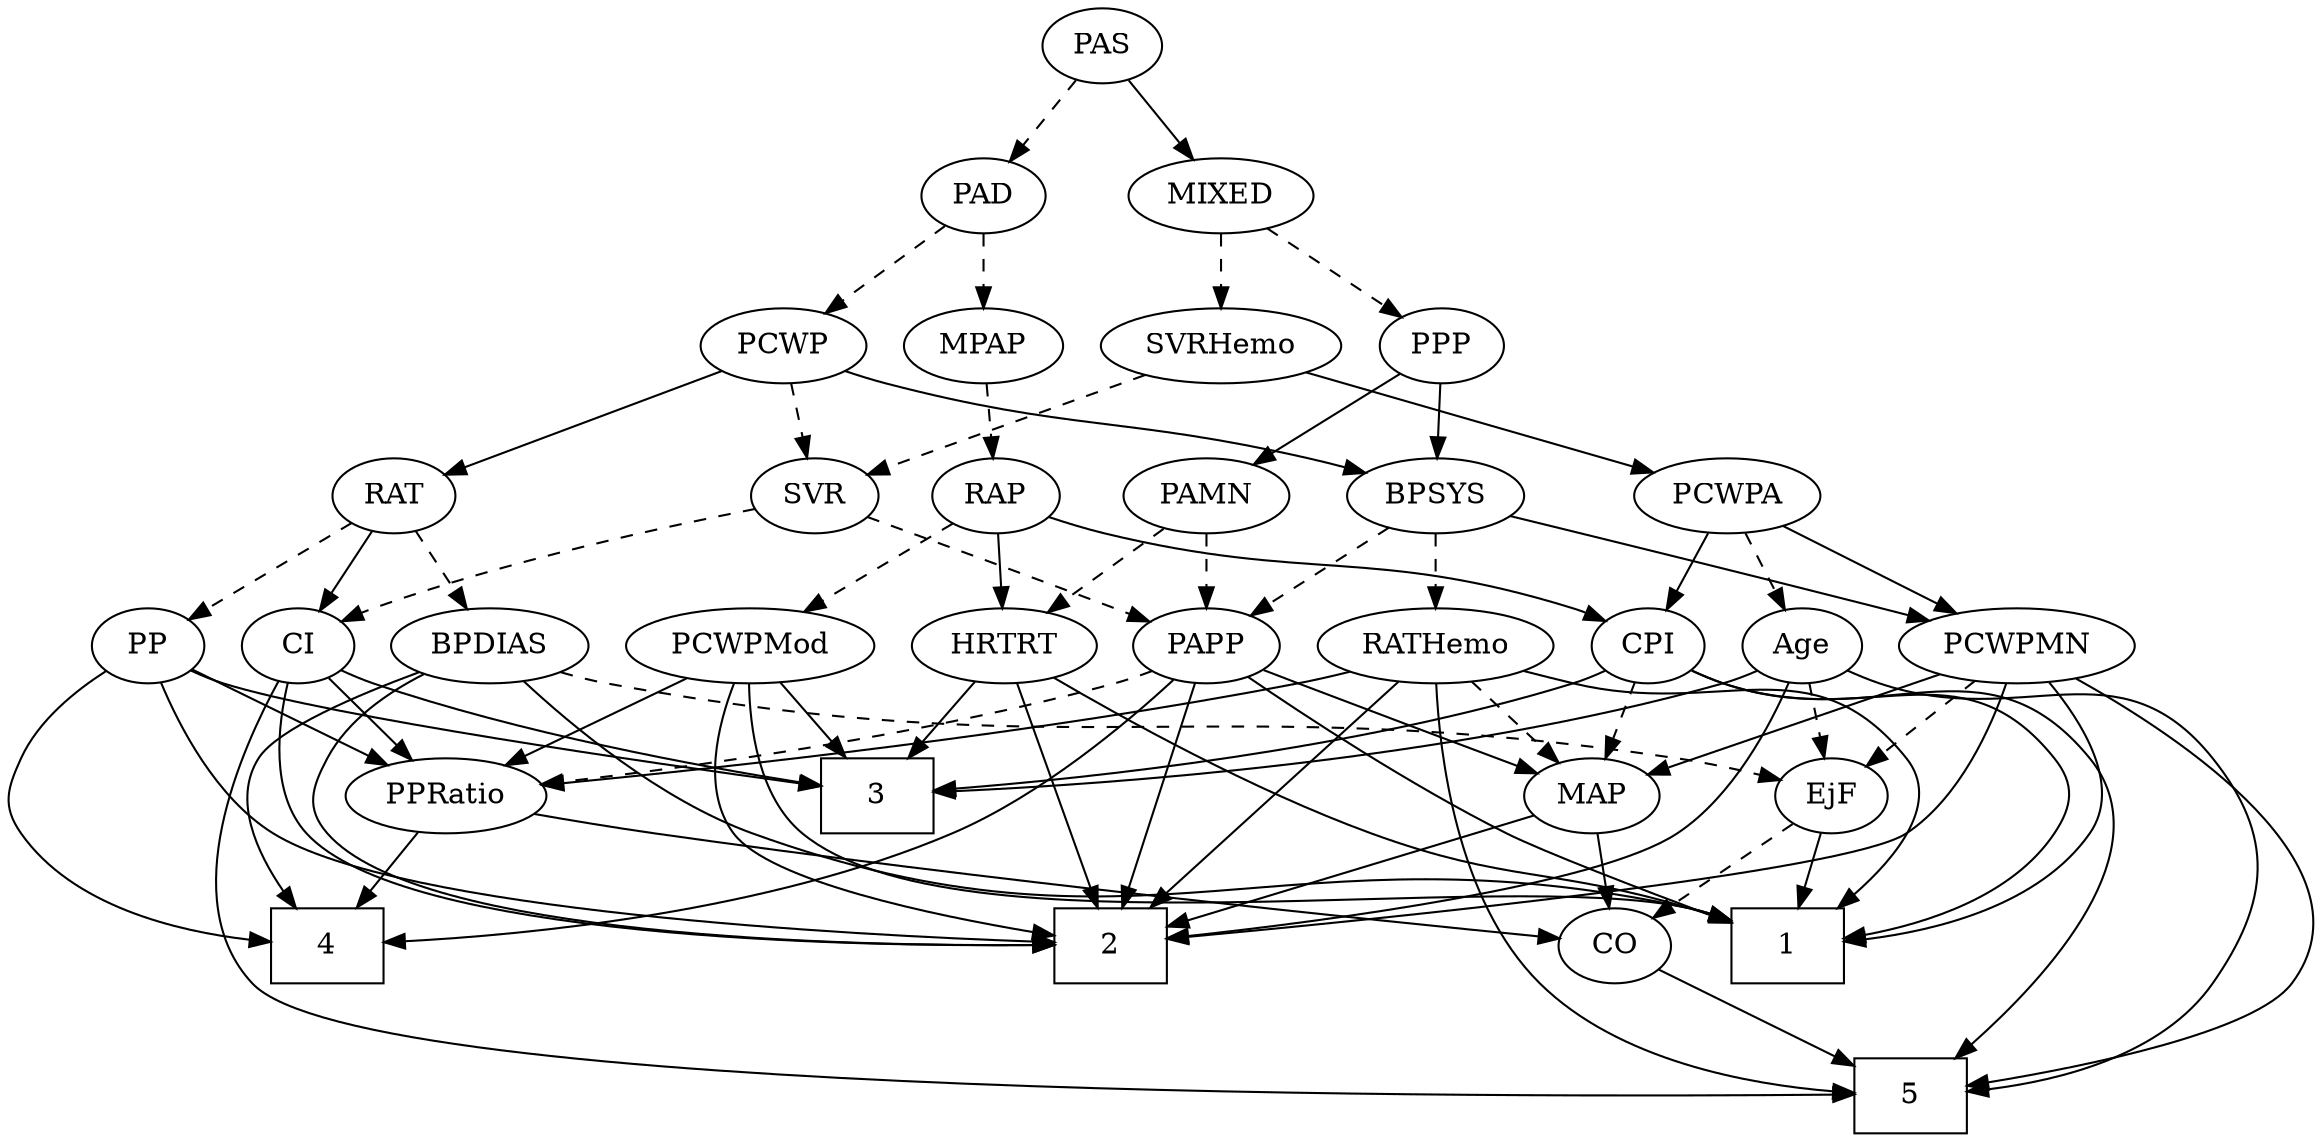 strict digraph {
	graph [bb="0,0,1089,540"];
	node [label="\N"];
	1	[height=0.5,
		pos="836.25,90",
		shape=box,
		width=0.75];
	2	[height=0.5,
		pos="513.25,90",
		shape=box,
		width=0.75];
	3	[height=0.5,
		pos="401.25,162",
		shape=box,
		width=0.75];
	4	[height=0.5,
		pos="149.25,90",
		shape=box,
		width=0.75];
	5	[height=0.5,
		pos="894.25,18",
		shape=box,
		width=0.75];
	Age	[height=0.5,
		pos="816.25,234",
		width=0.75];
	Age -> 2	[pos="e,540.68,93.018 814.81,215.76 812.14,195.44 804.59,162.15 783.25,144 748.7,114.61 616.8,99.657 551.02,93.896",
		style=solid];
	Age -> 3	[pos="e,428.5,164 795.74,222.01 790.78,219.72 785.42,217.54 780.25,216 658.79,179.75 507.86,168.09 438.85,164.51",
		style=solid];
	Age -> 5	[pos="e,921.31,20.003 836.83,222.2 841.78,219.9 847.13,217.67 852.25,216 933.14,189.63 986.05,245.57 1040.3,180 1070.8,143 1067.8,111.31 \
1040.3,72 1015.9,37.179 966.12,25.146 931.52,21.039",
		style=solid];
	EjF	[height=0.5,
		pos="857.25,162",
		width=0.75];
	Age -> EjF	[pos="e,847.8,179.15 825.76,216.76 830.78,208.19 837.05,197.49 842.67,187.9",
		style=dashed];
	EjF -> 1	[pos="e,841.44,108.28 852.17,144.05 849.83,136.26 847,126.82 844.38,118.08",
		style=solid];
	CO	[height=0.5,
		pos="753.25,90",
		width=0.75];
	EjF -> CO	[pos="e,771.69,103.41 838.66,148.49 822.39,137.54 798.56,121.49 780.2,109.14",
		style=dashed];
	RAP	[height=0.5,
		pos="457.25,306",
		width=0.77632];
	CPI	[height=0.5,
		pos="744.25,234",
		width=0.75];
	RAP -> CPI	[pos="e,723.69,245.85 480.95,295.94 488.91,293.12 497.89,290.18 506.25,288 594.49,264.98 621.37,279.71 708.25,252 710.18,251.39 712.14,\
250.69 714.09,249.94",
		style=solid];
	PCWPMod	[height=0.5,
		pos="349.25,234",
		width=1.4443];
	RAP -> PCWPMod	[pos="e,372.64,250.16 438.19,292.65 422.41,282.41 399.64,267.66 381.09,255.63",
		style=dashed];
	HRTRT	[height=0.5,
		pos="459.25,234",
		width=1.1013];
	RAP -> HRTRT	[pos="e,458.77,252.1 457.75,287.7 457.97,279.98 458.23,270.71 458.48,262.11",
		style=solid];
	MIXED	[height=0.5,
		pos="556.25,450",
		width=1.1193];
	SVRHemo	[height=0.5,
		pos="556.25,378",
		width=1.3902];
	MIXED -> SVRHemo	[pos="e,556.25,396.1 556.25,431.7 556.25,423.98 556.25,414.71 556.25,406.11",
		style=dashed];
	PPP	[height=0.5,
		pos="651.25,378",
		width=0.75];
	MIXED -> PPP	[pos="e,633.69,391.94 576.4,434.15 590.74,423.59 610.12,409.31 625.57,397.92",
		style=dashed];
	MPAP	[height=0.5,
		pos="453.25,378",
		width=0.97491];
	MPAP -> RAP	[pos="e,456.28,324.1 454.24,359.7 454.68,351.98 455.21,342.71 455.7,334.11",
		style=dashed];
	BPSYS	[height=0.5,
		pos="650.25,306",
		width=1.0471];
	RATHemo	[height=0.5,
		pos="650.25,234",
		width=1.3721];
	BPSYS -> RATHemo	[pos="e,650.25,252.1 650.25,287.7 650.25,279.98 650.25,270.71 650.25,262.11",
		style=dashed];
	PCWPMN	[height=0.5,
		pos="911.25,234",
		width=1.3902];
	BPSYS -> PCWPMN	[pos="e,873.52,246.02 682.86,296.7 722.84,286.47 792.65,268.4 852.25,252 856.02,250.96 859.92,249.88 863.83,248.77",
		style=solid];
	PAPP	[height=0.5,
		pos="551.25,234",
		width=0.88464];
	BPSYS -> PAPP	[pos="e,570.4,248.54 629.74,290.5 615.02,280.09 595.03,265.95 578.9,254.55",
		style=dashed];
	PAD	[height=0.5,
		pos="453.25,450",
		width=0.79437];
	PAD -> MPAP	[pos="e,453.25,396.1 453.25,431.7 453.25,423.98 453.25,414.71 453.25,406.11",
		style=dashed];
	PCWP	[height=0.5,
		pos="365.25,378",
		width=0.97491];
	PAD -> PCWP	[pos="e,383.38,393.42 436.29,435.5 423.59,425.41 406,411.41 391.5,399.88",
		style=dashed];
	CO -> 5	[pos="e,867.2,32.433 774.36,78.52 796.49,67.534 831.67,50.072 858.21,36.896",
		style=solid];
	PAS	[height=0.5,
		pos="504.25,522",
		width=0.75];
	PAS -> MIXED	[pos="e,544.02,467.47 515.79,505.46 522.27,496.74 530.51,485.65 537.86,475.76",
		style=solid];
	PAS -> PAD	[pos="e,464.89,466.98 492.94,505.46 486.49,496.62 478.27,485.34 470.99,475.34",
		style=dashed];
	PAMN	[height=0.5,
		pos="551.25,306",
		width=1.011];
	PAMN -> PAPP	[pos="e,551.25,252.1 551.25,287.7 551.25,279.98 551.25,270.71 551.25,262.11",
		style=dashed];
	PAMN -> HRTRT	[pos="e,478.61,249.73 532.19,290.5 519.08,280.52 501.46,267.11 486.83,255.98",
		style=dashed];
	RATHemo -> 1	[pos="e,860.46,108.22 686.62,221.78 693.76,219.74 701.22,217.71 708.25,216 789.64,196.2 839.98,244.64 893.25,180 910.3,159.32 889.34,133.26 \
868.19,114.7",
		style=solid];
	RATHemo -> 2	[pos="e,530.07,108.43 634.54,216.71 610.67,191.97 565.09,144.73 537.12,115.73",
		style=solid];
	RATHemo -> 5	[pos="e,867.1,20.089 652.5,215.91 657.73,183.14 673.74,111.23 717.25,72 756.29,36.804 817.87,24.951 857.14,20.977",
		style=solid];
	MAP	[height=0.5,
		pos="743.25,162",
		width=0.84854];
	RATHemo -> MAP	[pos="e,725.19,176.6 670.89,217.46 684.49,207.23 702.42,193.74 717.03,182.74",
		style=dashed];
	PPRatio	[height=0.5,
		pos="202.25,162",
		width=1.1013];
	RATHemo -> PPRatio	[pos="e,240.17,167.42 614.27,221.54 607.03,219.5 599.44,217.53 592.25,216 527.89,202.28 339.58,179.2 250.29,168.61",
		style=solid];
	CPI -> 1	[pos="e,863.27,93.573 764.84,222.21 769.79,219.92 775.13,217.68 780.25,216 859.43,190.01 911.29,244.33 964.25,180 974.42,167.65 973.14,\
157.3 964.25,144 944.17,113.95 903.56,100.91 873.44,95.275",
		style=solid];
	CPI -> 3	[pos="e,428.53,165.22 723.7,222.13 718.75,219.84 713.39,217.62 708.25,216 613.82,186.16 497.42,171.89 438.78,166.19",
		style=solid];
	CPI -> 5	[pos="e,916.24,36.089 764.82,222.15 769.77,219.86 775.12,217.64 780.25,216 867.13,188.29 923.7,249.91 982.25,180 1018.6,136.57 961.99,\
75.777 924.02,42.709",
		style=solid];
	CPI -> MAP	[pos="e,743.5,180.1 744.01,215.7 743.9,207.98 743.76,198.71 743.64,190.11",
		style=dashed];
	RAT	[height=0.5,
		pos="194.25,306",
		width=0.75827];
	BPDIAS	[height=0.5,
		pos="237.25,234",
		width=1.1735];
	RAT -> BPDIAS	[pos="e,226.94,251.8 204.01,289.12 209.19,280.68 215.69,270.1 221.56,260.55",
		style=dashed];
	PP	[height=0.5,
		pos="78.254,234",
		width=0.75];
	RAT -> PP	[pos="e,97.733,246.75 174.84,293.28 156.1,281.98 127.53,264.74 106.32,251.94",
		style=dashed];
	CI	[height=0.5,
		pos="150.25,234",
		width=0.75];
	RAT -> CI	[pos="e,160.2,250.82 184.27,289.12 178.76,280.34 171.79,269.26 165.6,259.42",
		style=solid];
	SVR	[height=0.5,
		pos="375.25,306",
		width=0.77632];
	SVR -> CI	[pos="e,171.32,245.67 349.14,299.15 312.26,290.55 243.08,273.21 186.25,252 184.41,251.31 182.53,250.56 180.64,249.78",
		style=dashed];
	SVR -> PAPP	[pos="e,525.79,245.13 398.63,295.7 428.8,283.7 481.56,262.72 516.45,248.84",
		style=dashed];
	PCWPMod -> 1	[pos="e,808.78,102.3 346.78,215.7 344.94,195.32 345.52,161.97 365.25,144 435.16,80.322 696.89,128.26 789.25,108 792.48,107.29 795.78,106.42 \
799.06,105.45",
		style=solid];
	PCWPMod -> 2	[pos="e,486,94.96 338.99,216.18 328.68,196.87 316.41,165.15 332.25,144 349.49,120.99 428.26,104.61 476.02,96.589",
		style=solid];
	PCWPMod -> 3	[pos="e,388.29,180.45 361.58,216.41 367.74,208.12 375.34,197.89 382.23,188.62",
		style=solid];
	PCWPMod -> PPRatio	[pos="e,228.64,175.56 319.86,219 296.23,207.75 262.96,191.91 237.83,179.94",
		style=solid];
	PCWPA	[height=0.5,
		pos="781.25,306",
		width=1.1555];
	PCWPA -> Age	[pos="e,808.1,251.31 789.73,288.05 793.87,279.77 798.95,269.62 803.54,260.42",
		style=dashed];
	PCWPA -> CPI	[pos="e,752.87,251.31 772.3,288.05 767.92,279.77 762.55,269.62 757.69,260.42",
		style=solid];
	PCWPA -> PCWPMN	[pos="e,884.48,249.42 806.32,291.5 825.95,280.94 853.5,266.1 875.45,254.28",
		style=solid];
	PCWPMN -> 1	[pos="e,863.28,90.622 948.01,221.72 967.84,213.54 990.59,200.29 1002.3,180 1010.2,166.13 1011.7,156.92 1002.3,144 972.91,103.83 912.78,\
93.398 873.52,91.074",
		style=solid];
	PCWPMN -> 2	[pos="e,540.5,92.993 913.13,215.83 914.31,195.59 912.77,162.36 893.25,144 868.49,120.7 641.53,100.86 550.64,93.773",
		style=solid];
	PCWPMN -> 5	[pos="e,921.59,22.833 944.16,220.23 1005.1,194.7 1125.2,134.42 1078.3,72 1060.7,48.615 980.22,32.326 931.71,24.434",
		style=solid];
	PCWPMN -> EjF	[pos="e,869.22,178.51 898.46,216.41 891.61,207.53 883.05,196.44 875.51,186.67",
		style=dashed];
	PCWPMN -> MAP	[pos="e,767.37,173.05 879.65,219.83 850.36,207.63 806.92,189.53 776.97,177.05",
		style=solid];
	SVRHemo -> SVR	[pos="e,398.59,316.02 523.48,364.32 490.79,351.68 440.87,332.38 408.15,319.72",
		style=dashed];
	SVRHemo -> PCWPA	[pos="e,748.28,317.26 592.91,365.6 632.79,353.19 696.49,333.37 738.6,320.27",
		style=solid];
	BPDIAS -> 1	[pos="e,808.78,102.32 250.85,216.7 269.48,195.7 305.1,159.97 344.25,144 527.98,69.063 595.35,150.12 789.25,108 792.48,107.3 795.78,106.43 \
799.06,105.46",
		style=solid];
	BPDIAS -> 2	[pos="e,486.22,90.653 205.38,221.96 186.57,213.6 164.33,200.08 153.25,180 145.53,165.99 142.8,156.11 153.25,144 194.73,95.97 392.83,90.684 \
476.17,90.634",
		style=solid];
	BPDIAS -> 4	[pos="e,135.36,108.2 207.08,221.31 174.13,208.24 125.33,187.87 120.25,180 107.71,160.55 118.1,135.19 129.79,116.52",
		style=solid];
	BPDIAS -> EjF	[pos="e,832.77,169.62 267.66,221.49 274.36,219.34 281.48,217.35 288.25,216 504.56,172.79 565.12,212.79 783.25,180 796.29,178.04 810.43,\
175.02 822.83,172.06",
		style=dashed];
	MAP -> 2	[pos="e,540.27,99.223 716.42,152.83 675.24,140.3 596.37,116.3 549.94,102.17",
		style=solid];
	MAP -> CO	[pos="e,750.79,108.28 745.67,144.05 746.78,136.35 748.11,127.03 749.35,118.36",
		style=solid];
	PP -> 2	[pos="e,486,91.731 83.114,216.07 89.993,195.41 104.67,161.12 130.25,144 186.36,106.45 390.75,95.189 475.77,92.086",
		style=solid];
	PP -> 3	[pos="e,374.17,165.64 98.823,222.17 103.78,219.88 109.12,217.65 114.25,216 201.47,187.88 308.68,173.04 364.12,166.75",
		style=solid];
	PP -> 4	[pos="e,122.16,92.244 56.157,223.61 39.064,215.01 16.619,200.5 6.2542,180 -0.96512,165.72 -2.8845,157.13 6.2542,144 29.964,109.93 78.267,\
97.71 112.15,93.358",
		style=solid];
	PP -> PPRatio	[pos="e,178.13,176.62 98.177,221.75 117.31,210.95 146.57,194.44 169.2,181.66",
		style=solid];
	PPP -> BPSYS	[pos="e,650.5,324.1 651.01,359.7 650.9,351.98 650.76,342.71 650.64,334.11",
		style=solid];
	PPP -> PAMN	[pos="e,571.38,321.09 633.38,364.49 618.55,354.1 597.18,339.15 579.96,327.09",
		style=solid];
	PPRatio -> 4	[pos="e,162.22,108.12 189.96,144.76 183.53,136.27 175.51,125.68 168.29,116.15",
		style=solid];
	PPRatio -> CO	[pos="e,726.53,93.447 237.99,153.82 254.98,150.55 275.62,146.79 294.25,144 450.52,120.57 638.07,101.82 716.24,94.415",
		style=solid];
	PCWP -> BPSYS	[pos="e,620.44,317.06 391.52,365.97 397.3,363.8 403.43,361.67 409.25,360 490.61,336.66 514.2,344.74 596.25,324 600.95,322.81 605.84,321.45 \
610.67,320.03",
		style=solid];
	PCWP -> RAT	[pos="e,216.96,316.3 338.54,366.06 308.23,353.66 258.83,333.43 226.43,320.17",
		style=solid];
	PCWP -> SVR	[pos="e,372.81,324.1 367.73,359.7 368.83,351.98 370.15,342.71 371.38,334.11",
		style=dashed];
	CI -> 2	[pos="e,486.03,90.532 142.71,216.7 134.85,197.01 125.89,164.03 143.25,144 186.1,94.579 390.91,90.127 476.03,90.467",
		style=solid];
	CI -> 3	[pos="e,373.93,167.92 170.9,222.39 175.85,220.09 181.17,217.81 186.25,216 247.12,194.37 320.71,178.3 364.1,169.81",
		style=solid];
	CI -> 5	[pos="e,867.19,18.705 138.78,217.38 116.95,185.63 74.875,113.07 113.25,72 164.46,17.206 707.97,17.499 856.77,18.621",
		style=solid];
	CI -> PPRatio	[pos="e,190.02,179.47 161.79,217.46 168.27,208.74 176.51,197.65 183.86,187.76",
		style=solid];
	PAPP -> 1	[pos="e,809.18,101.23 571.37,219.9 599.97,201.59 654.35,167.89 703.25,144 720.79,135.43 766.84,117.44 799.83,104.8",
		style=solid];
	PAPP -> 2	[pos="e,517.88,108.27 546.75,216.15 540.27,191.94 528.25,147.05 520.52,118.13",
		style=solid];
	PAPP -> 4	[pos="e,176.33,91.723 536.62,217.67 516.33,197.39 477.56,162.12 437.25,144 352.96,106.11 243.16,95.307 186.58,92.227",
		style=solid];
	PAPP -> MAP	[pos="e,717.18,171.66 575.88,222.53 581.26,220.32 586.93,218.04 592.25,216 631.31,201.06 676.62,185.37 707.35,174.98",
		style=solid];
	PAPP -> PPRatio	[pos="e,240.5,167.07 526.54,222.23 520.63,219.93 514.28,217.69 508.25,216 418.95,190.9 311.47,175.6 250.59,168.26",
		style=dashed];
	HRTRT -> 1	[pos="e,809.09,101.43 482.23,219.23 515.26,199.96 578.55,164.97 636.25,144 701.91,120.14 722.3,127.91 789.25,108 792.6,107.01 796.05,105.9 \
799.5,104.75",
		style=solid];
	HRTRT -> 2	[pos="e,506.69,108.27 465.66,216.15 474.91,191.84 492.09,146.66 503.08,117.75",
		style=solid];
	HRTRT -> 3	[pos="e,415.44,180.12 445.8,216.76 438.69,208.18 429.81,197.46 421.85,187.86",
		style=solid];
}
